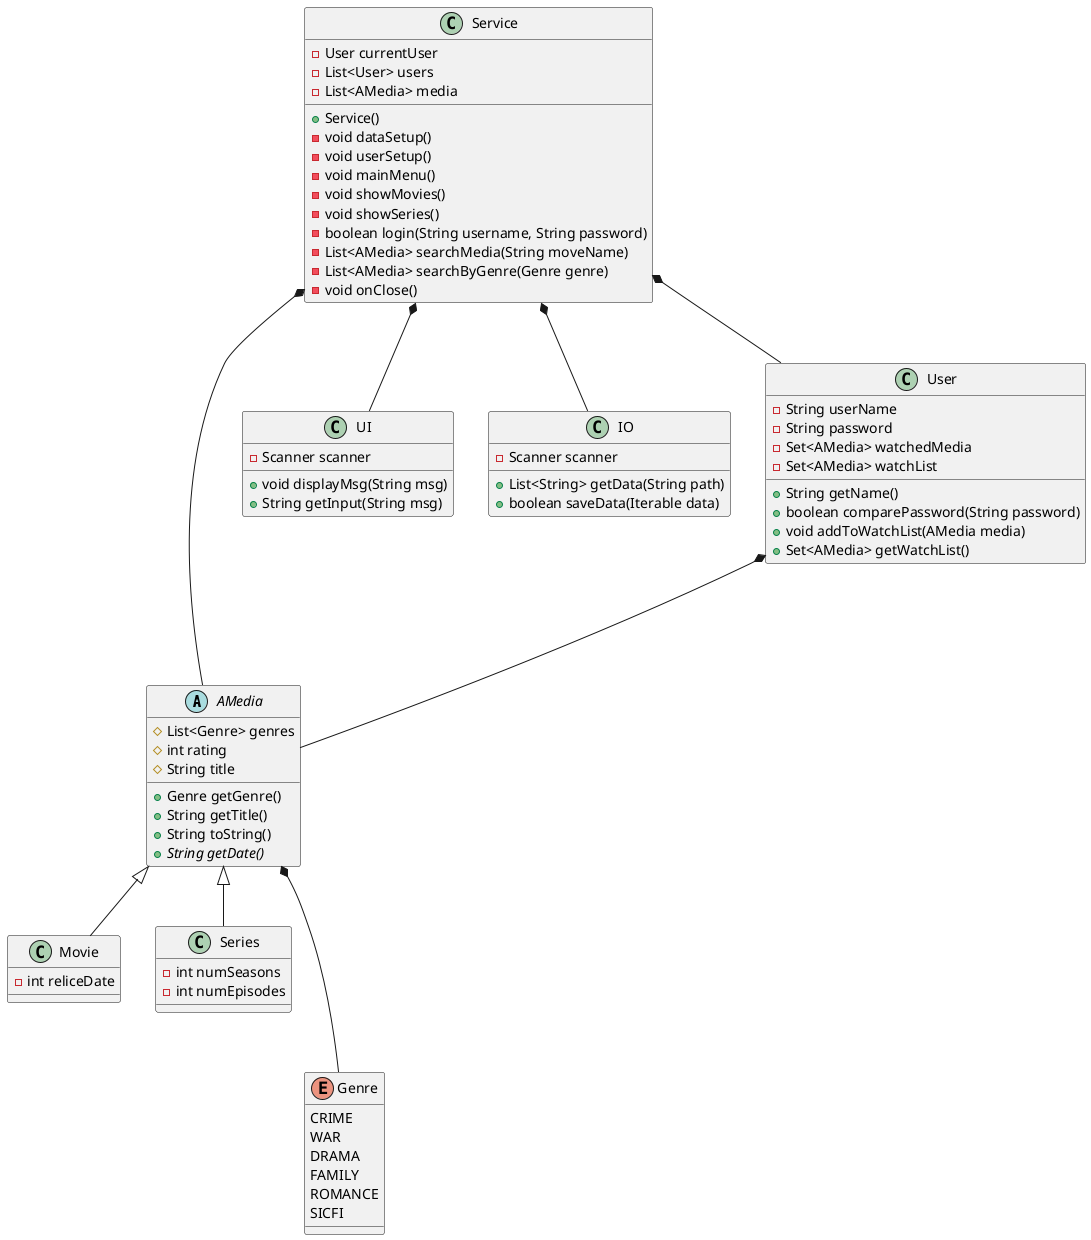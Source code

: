 @startuml
abstract class AMedia{
	# List<Genre> genres
	# int rating
    # String title

    + Genre getGenre()
    + String getTitle()
    + String toString()
    {abstract} + String getDate()
}

class Movie{
	- int reliceDate
}

class Series{
	- int numSeasons
	- int numEpisodes	
}

class UI {
    - Scanner scanner
	+ void displayMsg(String msg)
	+ String getInput(String msg)
}

class IO{
    - Scanner scanner
	+ List<String> getData(String path)
	+ boolean saveData(Iterable data)
}

class User{
    - String userName
    - String password
    - Set<AMedia> watchedMedia
    - Set<AMedia> watchList
    + String getName()
    + boolean comparePassword(String password)
    + void addToWatchList(AMedia media)
    + Set<AMedia> getWatchList()
}

class Service{
    - User currentUser
	- List<User> users
	- List<AMedia> media
	
    + Service()
    - void dataSetup()
    - void userSetup()
    - void mainMenu() 
    - void showMovies()
    - void showSeries()
	- boolean login(String username, String password)
    - List<AMedia> searchMedia(String moveName)
    - List<AMedia> searchByGenre(Genre genre)
    - void onClose()
}
note left of Service::setup
    userlogin / create user
end note

note left of Service::mainMainu
    This is the main loop of the programSS
end note

enum Genre{
    CRIME
    WAR
    DRAMA
    FAMILY
    ROMANCE
    SICFI
}

Service *-- AMedia
Service *-- User
Service *-- UI
Service *-- IO

AMedia *--- Genre

User *--- AMedia


AMedia <|-- Movie
AMedia <|-- Series
@enduml